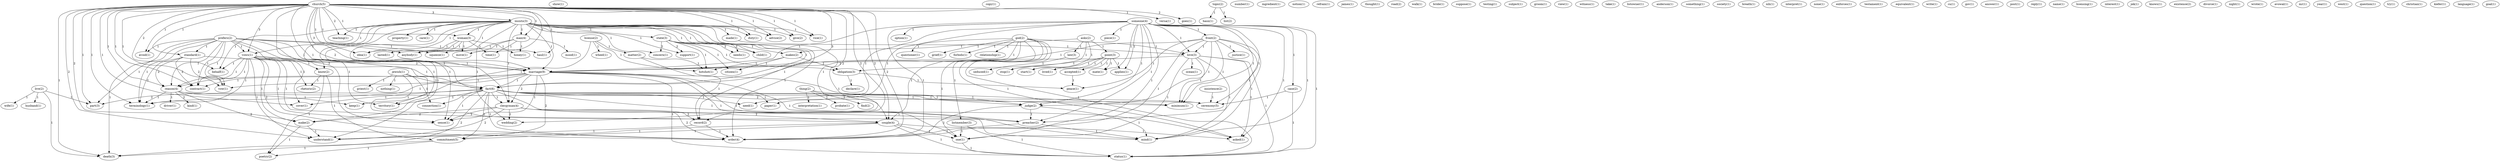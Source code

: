 digraph G {
  prefers [ label="prefers(2)" ];
  standard [ label="standard(1)" ];
  avoid [ label="avoid(1)" ];
  vows [ label="vows(1)" ];
  marriage [ label="marriage(9)" ];
  fact [ label="fact(6)" ];
  haul [ label="haul(1)" ];
  part [ label="part(3)" ];
  cover [ label="cover(1)" ];
  contract [ label="contract(1)" ];
  vow [ label="vow(1)" ];
  territory [ label="territory(1)" ];
  reason [ label="reason(4)" ];
  terminology [ label="terminology(1)" ];
  death [ label="death(3)" ];
  squeeze [ label="squeeze(1)" ];
  church [ label="church(5)" ];
  versa [ label="versa(1)" ];
  insists [ label="insists(3)" ];
  teaching [ label="teaching(1)" ];
  behalf [ label="behalf(1)" ];
  woman [ label="woman(3)" ];
  clergyman [ label="clergyman(4)" ];
  advice [ label="advice(2)" ];
  sense [ label="sense(1)" ];
  idea [ label="idea(1)" ];
  give [ label="give(2)" ];
  wedding [ label="wedding(2)" ];
  vice [ label="vice(1)" ];
  couple [ label="couple(4)" ];
  make [ label="make(2)" ];
  goes [ label="goes(1)" ];
  man [ label="man(4)" ];
  record [ label="record(2)" ];
  understand [ label="understand(1)" ];
  order [ label="order(4)" ];
  duty [ label="duty(1)" ];
  anybody [ label="anybody(1)" ];
  show [ label="show(1)" ];
  copy [ label="copy(1)" ];
  topic [ label="topic(2)" ];
  hasn [ label="hasn(1)" ];
  list [ label="list(2)" ];
  number [ label="number(1)" ];
  ingredient [ label="ingredient(1)" ];
  live [ label="live(2)" ];
  wife [ label="wife(1)" ];
  husband [ label="husband(1)" ];
  someone [ label="someone(4)" ];
  option [ label="option(1)" ];
  case [ label="case(2)" ];
  piece [ label="piece(1)" ];
  front [ label="front(2)" ];
  love [ label="love(3)" ];
  minimum [ label="minimum(1)" ];
  judge [ label="judge(2)" ];
  mate [ label="mate(1)" ];
  preacher [ label="preacher(2)" ];
  asked [ label="asked(1)" ];
  one [ label="one(1)" ];
  status [ label="status(1)" ];
  mind [ label="mind(1)" ];
  ceremony [ label="ceremony(5)" ];
  need [ label="need(1)" ];
  paper [ label="paper(1)" ];
  applies [ label="applies(1)" ];
  notion [ label="notion(1)" ];
  refrain [ label="refrain(1)" ];
  james [ label="james(1)" ];
  thought [ label="thought(1)" ];
  road [ label="road(2)" ];
  thing [ label="thing(2)" ];
  interpretation [ label="interpretation(1)" ];
  probate [ label="probate(1)" ];
  find [ label="find(2)" ];
  walk [ label="walk(1)" ];
  license [ label="license(2)" ];
  wheel [ label="wheel(1)" ];
  matter [ label="matter(2)" ];
  hotshot [ label="hotshot(1)" ];
  keep [ label="keep(1)" ];
  bride [ label="bride(1)" ];
  property [ label="property(1)" ];
  made [ label="made(1)" ];
  know [ label="know(2)" ];
  care [ label="care(1)" ];
  state [ label="state(3)" ];
  concern [ label="concern(1)" ];
  child [ label="child(1)" ];
  support [ label="support(1)" ];
  needs [ label="needs(1)" ];
  jewish [ label="jewish(1)" ];
  priest [ label="priest(1)" ];
  nothing [ label="nothing(1)" ];
  connection [ label="connection(1)" ];
  asks [ label="asks(2)" ];
  law [ label="law(3)" ];
  makes [ label="makes(2)" ];
  point [ label="point(3)" ];
  stop [ label="stop(1)" ];
  start [ label="start(1)" ];
  suppose [ label="suppose(1)" ];
  testing [ label="testing(1)" ];
  god [ label="god(2)" ];
  questioner [ label="questioner(1)" ];
  grief [ label="grief(1)" ];
  forbids [ label="forbids(1)" ];
  listmember [ label="listmember(3)" ];
  relationship [ label="relationship(1)" ];
  rhetoric [ label="rhetoric(2)" ];
  justice [ label="justice(1)" ];
  peace [ label="peace(1)" ];
  subject [ label="subject(1)" ];
  groom [ label="groom(1)" ];
  view [ label="view(1)" ];
  witness [ label="witness(1)" ];
  take [ label="take(1)" ];
  listowner [ label="listowner(1)" ];
  anderson [ label="anderson(1)" ];
  something [ label="something(1)" ];
  ocean [ label="ocean(1)" ];
  society [ label="society(1)" ];
  commitment [ label="commitment(5)" ];
  lasted [ label="lasted(1)" ];
  honey [ label="honey(1)" ];
  move [ label="move(1)" ];
  time [ label="time(1)" ];
  breath [ label="breath(1)" ];
  nih [ label="nih(1)" ];
  poetry [ label="poetry(2)" ];
  seduced [ label="seduced(1)" ];
  interpret [ label="interpret(1)" ];
  none [ label="none(1)" ];
  enforces [ label="enforces(1)" ];
  citizen [ label="citizen(1)" ];
  obligation [ label="obligation(3)" ];
  testament [ label="testament(1)" ];
  equivalent [ label="equivalent(1)" ];
  write [ label="write(1)" ];
  cu [ label="cu(1)" ];
  gov [ label="gov(1)" ];
  lived [ label="lived(1)" ];
  accepted [ label="accepted(1)" ];
  answer [ label="answer(1)" ];
  post [ label="post(1)" ];
  declare [ label="declare(1)" ];
  mood [ label="mood(1)" ];
  reply [ label="reply(1)" ];
  name [ label="name(1)" ];
  licensing [ label="licensing(1)" ];
  interest [ label="interest(1)" ];
  jek [ label="jek(1)" ];
  knows [ label="knows(1)" ];
  existence [ label="existence(2)" ];
  driver [ label="driver(1)" ];
  kind [ label="kind(1)" ];
  divorce [ label="divorce(1)" ];
  night [ label="night(1)" ];
  wrote [ label="wrote(1)" ];
  avowal [ label="avowal(1)" ];
  mr [ label="mr(1)" ];
  year [ label="year(1)" ];
  west [ label="west(1)" ];
  insistence [ label="insistence(2)" ];
  question [ label="question(1)" ];
  try [ label="try(1)" ];
  christian [ label="christian(1)" ];
  kiefer [ label="kiefer(1)" ];
  language [ label="language(1)" ];
  goal [ label="goal(1)" ];
  prefers -> standard [ label="1" ];
  prefers -> avoid [ label="1" ];
  prefers -> vows [ label="1" ];
  prefers -> marriage [ label="1" ];
  prefers -> fact [ label="1" ];
  prefers -> haul [ label="1" ];
  prefers -> part [ label="1" ];
  prefers -> cover [ label="1" ];
  prefers -> contract [ label="1" ];
  prefers -> vow [ label="1" ];
  prefers -> territory [ label="1" ];
  prefers -> reason [ label="1" ];
  prefers -> terminology [ label="1" ];
  prefers -> death [ label="1" ];
  prefers -> squeeze [ label="1" ];
  church -> standard [ label="1" ];
  church -> versa [ label="1" ];
  church -> insists [ label="3" ];
  church -> teaching [ label="2" ];
  church -> avoid [ label="1" ];
  church -> vows [ label="3" ];
  church -> behalf [ label="2" ];
  church -> marriage [ label="3" ];
  church -> woman [ label="1" ];
  church -> fact [ label="3" ];
  church -> clergyman [ label="2" ];
  church -> advice [ label="1" ];
  church -> haul [ label="1" ];
  church -> sense [ label="2" ];
  church -> idea [ label="1" ];
  church -> give [ label="1" ];
  church -> wedding [ label="2" ];
  church -> vice [ label="1" ];
  church -> couple [ label="2" ];
  church -> part [ label="1" ];
  church -> cover [ label="1" ];
  church -> make [ label="2" ];
  church -> goes [ label="2" ];
  church -> man [ label="1" ];
  church -> record [ label="2" ];
  church -> contract [ label="1" ];
  church -> vow [ label="1" ];
  church -> territory [ label="1" ];
  church -> reason [ label="1" ];
  church -> terminology [ label="1" ];
  church -> death [ label="1" ];
  church -> understand [ label="2" ];
  church -> order [ label="2" ];
  church -> squeeze [ label="1" ];
  church -> duty [ label="1" ];
  church -> anybody [ label="1" ];
  standard -> marriage [ label="2" ];
  standard -> contract [ label="2" ];
  standard -> vow [ label="2" ];
  standard -> reason [ label="2" ];
  standard -> terminology [ label="2" ];
  topic -> hasn [ label="1" ];
  topic -> list [ label="1" ];
  live -> wife [ label="1" ];
  live -> part [ label="1" ];
  live -> husband [ label="1" ];
  live -> death [ label="1" ];
  someone -> option [ label="1" ];
  someone -> case [ label="1" ];
  someone -> piece [ label="1" ];
  someone -> front [ label="1" ];
  someone -> love [ label="1" ];
  someone -> marriage [ label="1" ];
  someone -> minimum [ label="1" ];
  someone -> judge [ label="1" ];
  someone -> mate [ label="1" ];
  someone -> preacher [ label="1" ];
  someone -> asked [ label="1" ];
  someone -> one [ label="1" ];
  someone -> status [ label="1" ];
  someone -> mind [ label="1" ];
  someone -> order [ label="1" ];
  someone -> ceremony [ label="1" ];
  someone -> need [ label="1" ];
  someone -> paper [ label="1" ];
  someone -> applies [ label="1" ];
  case -> status [ label="1" ];
  case -> ceremony [ label="1" ];
  thing -> interpretation [ label="1" ];
  thing -> judge [ label="1" ];
  thing -> probate [ label="1" ];
  thing -> find [ label="1" ];
  license -> wheel [ label="1" ];
  license -> matter [ label="1" ];
  license -> hotshot [ label="1" ];
  license -> keep [ label="1" ];
  insists -> teaching [ label="1" ];
  insists -> vows [ label="1" ];
  insists -> property [ label="1" ];
  insists -> behalf [ label="1" ];
  insists -> made [ label="1" ];
  insists -> marriage [ label="1" ];
  insists -> woman [ label="1" ];
  insists -> fact [ label="1" ];
  insists -> clergyman [ label="1" ];
  insists -> know [ label="1" ];
  insists -> care [ label="1" ];
  insists -> advice [ label="1" ];
  insists -> state [ label="1" ];
  insists -> sense [ label="1" ];
  insists -> idea [ label="1" ];
  insists -> give [ label="1" ];
  insists -> wedding [ label="1" ];
  insists -> vice [ label="1" ];
  insists -> couple [ label="1" ];
  insists -> concern [ label="1" ];
  insists -> child [ label="1" ];
  insists -> make [ label="1" ];
  insists -> man [ label="1" ];
  insists -> record [ label="1" ];
  insists -> support [ label="1" ];
  insists -> understand [ label="1" ];
  insists -> needs [ label="1" ];
  insists -> order [ label="1" ];
  insists -> duty [ label="1" ];
  insists -> anybody [ label="1" ];
  jewish -> fact [ label="1" ];
  jewish -> priest [ label="1" ];
  jewish -> preacher [ label="1" ];
  jewish -> nothing [ label="1" ];
  jewish -> connection [ label="1" ];
  asks -> law [ label="1" ];
  asks -> makes [ label="1" ];
  asks -> point [ label="1" ];
  asks -> stop [ label="1" ];
  asks -> start [ label="1" ];
  god -> questioner [ label="1" ];
  god -> love [ label="1" ];
  god -> marriage [ label="1" ];
  god -> grief [ label="1" ];
  god -> couple [ label="1" ];
  god -> asked [ label="1" ];
  god -> forbids [ label="1" ];
  god -> listmember [ label="1" ];
  god -> one [ label="1" ];
  god -> status [ label="1" ];
  god -> relationship [ label="1" ];
  vows -> behalf [ label="1" ];
  vows -> marriage [ label="1" ];
  vows -> fact [ label="1" ];
  vows -> know [ label="1" ];
  vows -> sense [ label="1" ];
  vows -> rhetoric [ label="1" ];
  vows -> couple [ label="1" ];
  vows -> make [ label="1" ];
  vows -> contract [ label="1" ];
  vows -> reason [ label="1" ];
  vows -> terminology [ label="1" ];
  vows -> understand [ label="1" ];
  vows -> order [ label="2" ];
  front -> love [ label="1" ];
  front -> marriage [ label="1" ];
  front -> minimum [ label="1" ];
  front -> justice [ label="1" ];
  front -> judge [ label="1" ];
  front -> preacher [ label="1" ];
  front -> peace [ label="1" ];
  front -> mind [ label="1" ];
  front -> order [ label="1" ];
  matter -> hotshot [ label="1" ];
  matter -> record [ label="1" ];
  made -> love [ label="1" ];
  love -> marriage [ label="2" ];
  love -> minimum [ label="1" ];
  love -> ocean [ label="1" ];
  love -> asked [ label="1" ];
  love -> one [ label="1" ];
  love -> status [ label="1" ];
  love -> mind [ label="1" ];
  marriage -> fact [ label="1" ];
  marriage -> clergyman [ label="2" ];
  marriage -> minimum [ label="1" ];
  marriage -> sense [ label="1" ];
  marriage -> commitment [ label="2" ];
  marriage -> contract [ label="1" ];
  marriage -> asked [ label="1" ];
  marriage -> vow [ label="1" ];
  marriage -> reason [ label="1" ];
  marriage -> terminology [ label="1" ];
  marriage -> one [ label="1" ];
  marriage -> status [ label="1" ];
  marriage -> mind [ label="1" ];
  woman -> idea [ label="1" ];
  woman -> lasted [ label="1" ];
  woman -> honey [ label="1" ];
  woman -> move [ label="1" ];
  woman -> time [ label="1" ];
  woman -> anybody [ label="1" ];
  fact -> clergyman [ label="1" ];
  fact -> minimum [ label="1" ];
  fact -> sense [ label="1" ];
  fact -> judge [ label="1" ];
  fact -> part [ label="2" ];
  fact -> preacher [ label="1" ];
  fact -> commitment [ label="1" ];
  fact -> cover [ label="1" ];
  fact -> territory [ label="1" ];
  fact -> death [ label="2" ];
  fact -> connection [ label="1" ];
  fact -> mind [ label="1" ];
  fact -> order [ label="1" ];
  fact -> ceremony [ label="1" ];
  fact -> need [ label="1" ];
  fact -> paper [ label="1" ];
  clergyman -> sense [ label="2" ];
  clergyman -> wedding [ label="2" ];
  clergyman -> couple [ label="2" ];
  clergyman -> make [ label="2" ];
  clergyman -> record [ label="2" ];
  clergyman -> understand [ label="2" ];
  clergyman -> order [ label="2" ];
  know -> rhetoric [ label="1" ];
  know -> commitment [ label="1" ];
  know -> poetry [ label="1" ];
  law -> seduced [ label="1" ];
  state -> makes [ label="1" ];
  state -> hotshot [ label="1" ];
  state -> concern [ label="2" ];
  state -> citizen [ label="1" ];
  state -> child [ label="2" ];
  state -> obligation [ label="1" ];
  state -> support [ label="2" ];
  state -> needs [ label="2" ];
  makes -> hotshot [ label="1" ];
  makes -> citizen [ label="1" ];
  makes -> obligation [ label="1" ];
  point -> mate [ label="1" ];
  point -> lived [ label="1" ];
  point -> obligation [ label="1" ];
  point -> accepted [ label="1" ];
  point -> stop [ label="1" ];
  point -> start [ label="1" ];
  point -> applies [ label="1" ];
  couple -> commitment [ label="1" ];
  couple -> asked [ label="1" ];
  couple -> one [ label="1" ];
  couple -> understand [ label="1" ];
  couple -> status [ label="1" ];
  judge -> preacher [ label="1" ];
  judge -> mind [ label="1" ];
  judge -> order [ label="1" ];
  obligation -> declare [ label="1" ];
  obligation -> peace [ label="1" ];
  preacher -> mind [ label="1" ];
  preacher -> order [ label="1" ];
  commitment -> poetry [ label="1" ];
  commitment -> death [ label="1" ];
  make -> poetry [ label="1" ];
  make -> understand [ label="1" ];
  man -> honey [ label="1" ];
  man -> mood [ label="1" ];
  man -> move [ label="1" ];
  man -> time [ label="1" ];
  man -> anybody [ label="1" ];
  record -> understand [ label="1" ];
  record -> order [ label="1" ];
  listmember -> one [ label="1" ];
  listmember -> status [ label="1" ];
  reason -> terminology [ label="1" ];
  reason -> driver [ label="1" ];
  reason -> order [ label="2" ];
  reason -> kind [ label="2" ];
  reason -> ceremony [ label="2" ];
  reason -> keep [ label="1" ];
  accepted -> peace [ label="1" ];
  one -> status [ label="1" ];
  insistence -> ceremony [ label="1" ];
}

